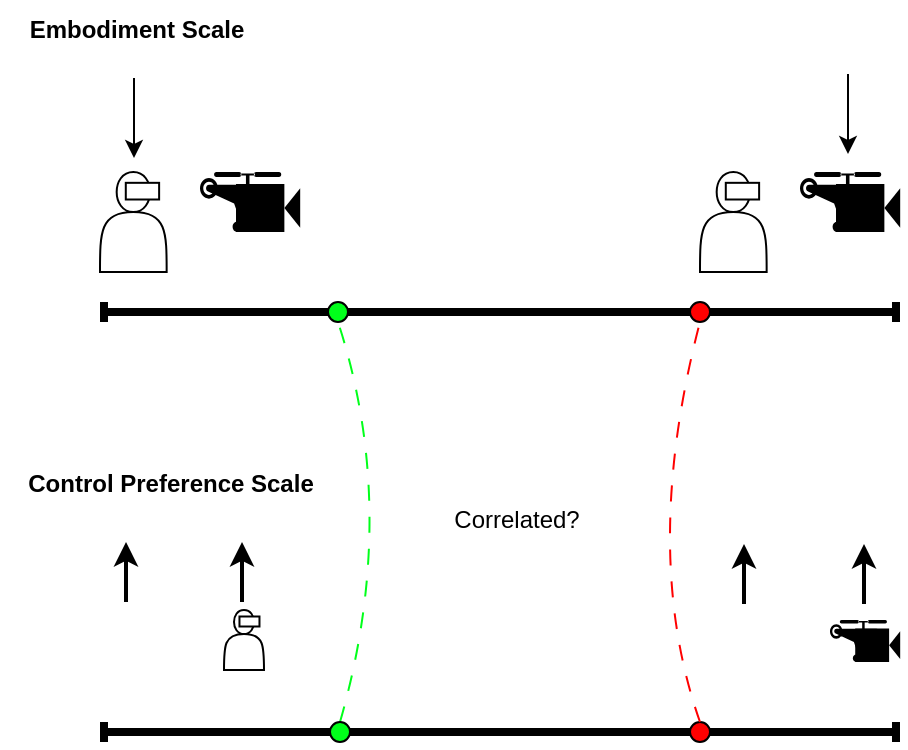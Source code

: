 <mxfile version="24.2.1" type="device" pages="5">
  <diagram name="Page-1" id="Hw_oLvoBOcRGQwmbV4XV">
    <mxGraphModel dx="788" dy="399" grid="1" gridSize="10" guides="1" tooltips="1" connect="1" arrows="1" fold="1" page="1" pageScale="1" pageWidth="827" pageHeight="1169" math="0" shadow="0">
      <root>
        <mxCell id="0" />
        <mxCell id="1" parent="0" />
        <mxCell id="vehygqz343pp9dZmZ9JP-5" value="" style="group" vertex="1" connectable="0" parent="1">
          <mxGeometry x="170" y="230" width="50.1" height="30" as="geometry" />
        </mxCell>
        <mxCell id="vehygqz343pp9dZmZ9JP-1" value="" style="shape=mxgraph.signs.tech.video_camera;html=1;pointerEvents=1;fillColor=#000000;strokeColor=none;verticalLabelPosition=bottom;verticalAlign=top;align=center;" vertex="1" parent="vehygqz343pp9dZmZ9JP-5">
          <mxGeometry x="18" y="6" width="32.1" height="24" as="geometry" />
        </mxCell>
        <mxCell id="vehygqz343pp9dZmZ9JP-4" value="" style="shape=mxgraph.signs.transportation.helicopter;html=1;pointerEvents=1;fillColor=#000000;strokeColor=none;verticalLabelPosition=bottom;verticalAlign=top;align=center;" vertex="1" parent="vehygqz343pp9dZmZ9JP-5">
          <mxGeometry width="42" height="30" as="geometry" />
        </mxCell>
        <mxCell id="vehygqz343pp9dZmZ9JP-7" value="" style="group" vertex="1" connectable="0" parent="1">
          <mxGeometry x="120" y="230" width="33.33" height="50" as="geometry" />
        </mxCell>
        <mxCell id="vehygqz343pp9dZmZ9JP-3" value="" style="shape=actor;whiteSpace=wrap;html=1;" vertex="1" parent="vehygqz343pp9dZmZ9JP-7">
          <mxGeometry width="33.33" height="50" as="geometry" />
        </mxCell>
        <mxCell id="vehygqz343pp9dZmZ9JP-6" value="" style="rounded=0;whiteSpace=wrap;html=1;fillColor=#FFFFFF;" vertex="1" parent="vehygqz343pp9dZmZ9JP-7">
          <mxGeometry x="12.895" y="5.417" width="16.665" height="8.333" as="geometry" />
        </mxCell>
        <mxCell id="vehygqz343pp9dZmZ9JP-8" value="" style="group" vertex="1" connectable="0" parent="1">
          <mxGeometry x="470" y="230" width="50.1" height="30" as="geometry" />
        </mxCell>
        <mxCell id="vehygqz343pp9dZmZ9JP-9" value="" style="shape=mxgraph.signs.tech.video_camera;html=1;pointerEvents=1;fillColor=#000000;strokeColor=none;verticalLabelPosition=bottom;verticalAlign=top;align=center;" vertex="1" parent="vehygqz343pp9dZmZ9JP-8">
          <mxGeometry x="18" y="6" width="32.1" height="24" as="geometry" />
        </mxCell>
        <mxCell id="vehygqz343pp9dZmZ9JP-10" value="" style="shape=mxgraph.signs.transportation.helicopter;html=1;pointerEvents=1;fillColor=#000000;strokeColor=none;verticalLabelPosition=bottom;verticalAlign=top;align=center;" vertex="1" parent="vehygqz343pp9dZmZ9JP-8">
          <mxGeometry width="42" height="30" as="geometry" />
        </mxCell>
        <mxCell id="vehygqz343pp9dZmZ9JP-11" value="" style="group" vertex="1" connectable="0" parent="1">
          <mxGeometry x="420" y="230" width="33.33" height="50" as="geometry" />
        </mxCell>
        <mxCell id="vehygqz343pp9dZmZ9JP-12" value="" style="shape=actor;whiteSpace=wrap;html=1;" vertex="1" parent="vehygqz343pp9dZmZ9JP-11">
          <mxGeometry width="33.33" height="50" as="geometry" />
        </mxCell>
        <mxCell id="vehygqz343pp9dZmZ9JP-13" value="" style="rounded=0;whiteSpace=wrap;html=1;fillColor=#FFFFFF;" vertex="1" parent="vehygqz343pp9dZmZ9JP-11">
          <mxGeometry x="12.895" y="5.417" width="16.665" height="8.333" as="geometry" />
        </mxCell>
        <mxCell id="vehygqz343pp9dZmZ9JP-14" value="" style="endArrow=classic;html=1;rounded=0;" edge="1" parent="1">
          <mxGeometry width="50" height="50" relative="1" as="geometry">
            <mxPoint x="137" y="183" as="sourcePoint" />
            <mxPoint x="137" y="223" as="targetPoint" />
          </mxGeometry>
        </mxCell>
        <mxCell id="vehygqz343pp9dZmZ9JP-15" value="" style="endArrow=classic;html=1;rounded=0;" edge="1" parent="1">
          <mxGeometry width="50" height="50" relative="1" as="geometry">
            <mxPoint x="494" y="181" as="sourcePoint" />
            <mxPoint x="494" y="221" as="targetPoint" />
          </mxGeometry>
        </mxCell>
        <mxCell id="vehygqz343pp9dZmZ9JP-16" value="" style="endArrow=none;html=1;rounded=0;strokeWidth=4;" edge="1" parent="1">
          <mxGeometry width="50" height="50" relative="1" as="geometry">
            <mxPoint x="120" y="300" as="sourcePoint" />
            <mxPoint x="520" y="300" as="targetPoint" />
          </mxGeometry>
        </mxCell>
        <mxCell id="vehygqz343pp9dZmZ9JP-17" value="" style="endArrow=none;html=1;rounded=0;strokeWidth=4;" edge="1" parent="1">
          <mxGeometry width="50" height="50" relative="1" as="geometry">
            <mxPoint x="122" y="295" as="sourcePoint" />
            <mxPoint x="122" y="305" as="targetPoint" />
          </mxGeometry>
        </mxCell>
        <mxCell id="vehygqz343pp9dZmZ9JP-18" value="" style="endArrow=none;html=1;rounded=0;strokeWidth=4;" edge="1" parent="1">
          <mxGeometry width="50" height="50" relative="1" as="geometry">
            <mxPoint x="518" y="295" as="sourcePoint" />
            <mxPoint x="518" y="305" as="targetPoint" />
          </mxGeometry>
        </mxCell>
        <mxCell id="vehygqz343pp9dZmZ9JP-19" value="&lt;b&gt;Embodiment Scale&lt;/b&gt;" style="text;html=1;align=center;verticalAlign=middle;resizable=0;points=[];autosize=1;strokeColor=none;fillColor=none;" vertex="1" parent="1">
          <mxGeometry x="73" y="144" width="130" height="30" as="geometry" />
        </mxCell>
        <mxCell id="vehygqz343pp9dZmZ9JP-26" value="" style="group" vertex="1" connectable="0" parent="1">
          <mxGeometry x="485" y="454" width="35.1" height="21.02" as="geometry" />
        </mxCell>
        <mxCell id="vehygqz343pp9dZmZ9JP-27" value="" style="shape=mxgraph.signs.tech.video_camera;html=1;pointerEvents=1;fillColor=#000000;strokeColor=none;verticalLabelPosition=bottom;verticalAlign=top;align=center;" vertex="1" parent="vehygqz343pp9dZmZ9JP-26">
          <mxGeometry x="12.611" y="4.204" width="22.489" height="16.816" as="geometry" />
        </mxCell>
        <mxCell id="vehygqz343pp9dZmZ9JP-28" value="" style="shape=mxgraph.signs.transportation.helicopter;html=1;pointerEvents=1;fillColor=#000000;strokeColor=none;verticalLabelPosition=bottom;verticalAlign=top;align=center;" vertex="1" parent="vehygqz343pp9dZmZ9JP-26">
          <mxGeometry width="29.425" height="21.02" as="geometry" />
        </mxCell>
        <mxCell id="vehygqz343pp9dZmZ9JP-34" value="" style="endArrow=none;html=1;rounded=0;strokeWidth=4;" edge="1" parent="1">
          <mxGeometry width="50" height="50" relative="1" as="geometry">
            <mxPoint x="120" y="510" as="sourcePoint" />
            <mxPoint x="520" y="510" as="targetPoint" />
          </mxGeometry>
        </mxCell>
        <mxCell id="vehygqz343pp9dZmZ9JP-35" value="" style="endArrow=none;html=1;rounded=0;strokeWidth=4;" edge="1" parent="1">
          <mxGeometry width="50" height="50" relative="1" as="geometry">
            <mxPoint x="122" y="505" as="sourcePoint" />
            <mxPoint x="122" y="515" as="targetPoint" />
          </mxGeometry>
        </mxCell>
        <mxCell id="vehygqz343pp9dZmZ9JP-36" value="" style="endArrow=none;html=1;rounded=0;strokeWidth=4;" edge="1" parent="1">
          <mxGeometry width="50" height="50" relative="1" as="geometry">
            <mxPoint x="518" y="505" as="sourcePoint" />
            <mxPoint x="518" y="515" as="targetPoint" />
          </mxGeometry>
        </mxCell>
        <mxCell id="vehygqz343pp9dZmZ9JP-37" value="&lt;b&gt;Control Preference Scale&lt;/b&gt;" style="text;html=1;align=center;verticalAlign=middle;resizable=0;points=[];autosize=1;strokeColor=none;fillColor=none;" vertex="1" parent="1">
          <mxGeometry x="70" y="371" width="170" height="30" as="geometry" />
        </mxCell>
        <mxCell id="vehygqz343pp9dZmZ9JP-40" value="" style="ellipse;fillColor=#00FF1A;" vertex="1" parent="1">
          <mxGeometry x="234" y="295" width="10" height="10" as="geometry" />
        </mxCell>
        <mxCell id="vehygqz343pp9dZmZ9JP-42" value="" style="ellipse;fillColor=#FF0000;" vertex="1" parent="1">
          <mxGeometry x="415" y="505" width="10" height="10" as="geometry" />
        </mxCell>
        <mxCell id="vehygqz343pp9dZmZ9JP-45" value="" style="ellipse;fillColor=#FF0000;" vertex="1" parent="1">
          <mxGeometry x="415" y="295" width="10" height="10" as="geometry" />
        </mxCell>
        <mxCell id="vehygqz343pp9dZmZ9JP-47" value="" style="curved=1;endArrow=none;html=1;rounded=0;endFill=0;dashed=1;dashPattern=8 8;entryX=0.5;entryY=1;entryDx=0;entryDy=0;exitX=0.5;exitY=0;exitDx=0;exitDy=0;strokeColor=#FF0000;" edge="1" parent="1" source="vehygqz343pp9dZmZ9JP-42" target="vehygqz343pp9dZmZ9JP-45">
          <mxGeometry width="50" height="50" relative="1" as="geometry">
            <mxPoint x="290" y="410" as="sourcePoint" />
            <mxPoint x="340" y="360" as="targetPoint" />
            <Array as="points">
              <mxPoint x="390" y="420" />
            </Array>
          </mxGeometry>
        </mxCell>
        <mxCell id="vehygqz343pp9dZmZ9JP-48" value="" style="curved=1;endArrow=none;html=1;rounded=0;endFill=0;dashed=1;dashPattern=8 8;entryX=0.5;entryY=1;entryDx=0;entryDy=0;exitX=0.5;exitY=0;exitDx=0;exitDy=0;strokeColor=#00FF1A;" edge="1" parent="1" source="vehygqz343pp9dZmZ9JP-41" target="vehygqz343pp9dZmZ9JP-40">
          <mxGeometry width="50" height="50" relative="1" as="geometry">
            <mxPoint x="275" y="505" as="sourcePoint" />
            <mxPoint x="275" y="305" as="targetPoint" />
            <Array as="points">
              <mxPoint x="270" y="400" />
            </Array>
          </mxGeometry>
        </mxCell>
        <mxCell id="vehygqz343pp9dZmZ9JP-49" value="Correlated?" style="text;html=1;align=center;verticalAlign=middle;resizable=0;points=[];autosize=1;strokeColor=none;fillColor=none;" vertex="1" parent="1">
          <mxGeometry x="283" y="389" width="90" height="30" as="geometry" />
        </mxCell>
        <mxCell id="vehygqz343pp9dZmZ9JP-51" value="" style="shape=image;html=1;verticalAlign=top;verticalLabelPosition=bottom;labelBackgroundColor=#ffffff;imageAspect=0;aspect=fixed;image=https://cdn1.iconfinder.com/data/icons/bootstrap-vol-3/16/joystick-128.png" vertex="1" parent="1">
          <mxGeometry x="429" y="450" width="26" height="26" as="geometry" />
        </mxCell>
        <mxCell id="vehygqz343pp9dZmZ9JP-52" value="" style="shape=image;html=1;verticalAlign=top;verticalLabelPosition=bottom;labelBackgroundColor=#ffffff;imageAspect=0;aspect=fixed;image=https://cdn2.iconfinder.com/data/icons/css-vol-2/24/math-equal-128.png" vertex="1" parent="1">
          <mxGeometry x="456" y="450.02" width="30" height="30" as="geometry" />
        </mxCell>
        <mxCell id="vehygqz343pp9dZmZ9JP-56" value="" style="shape=image;html=1;verticalAlign=top;verticalLabelPosition=bottom;labelBackgroundColor=#ffffff;imageAspect=0;aspect=fixed;image=https://cdn1.iconfinder.com/data/icons/bootstrap-vol-3/16/joystick-128.png" vertex="1" parent="1">
          <mxGeometry x="120" y="449" width="26" height="26" as="geometry" />
        </mxCell>
        <mxCell id="vehygqz343pp9dZmZ9JP-57" value="" style="shape=image;html=1;verticalAlign=top;verticalLabelPosition=bottom;labelBackgroundColor=#ffffff;imageAspect=0;aspect=fixed;image=https://cdn2.iconfinder.com/data/icons/css-vol-2/24/math-equal-128.png" vertex="1" parent="1">
          <mxGeometry x="147" y="449.02" width="30" height="30" as="geometry" />
        </mxCell>
        <mxCell id="vehygqz343pp9dZmZ9JP-58" value="" style="group" vertex="1" connectable="0" parent="1">
          <mxGeometry x="182" y="449" width="20" height="30" as="geometry" />
        </mxCell>
        <mxCell id="vehygqz343pp9dZmZ9JP-59" value="" style="shape=actor;whiteSpace=wrap;html=1;" vertex="1" parent="vehygqz343pp9dZmZ9JP-58">
          <mxGeometry width="20" height="30" as="geometry" />
        </mxCell>
        <mxCell id="vehygqz343pp9dZmZ9JP-60" value="" style="rounded=0;whiteSpace=wrap;html=1;fillColor=#FFFFFF;" vertex="1" parent="vehygqz343pp9dZmZ9JP-58">
          <mxGeometry x="7.737" y="3.25" width="10" height="5.0" as="geometry" />
        </mxCell>
        <mxCell id="vehygqz343pp9dZmZ9JP-63" value="" style="endArrow=classic;html=1;rounded=0;strokeWidth=2;" edge="1" parent="1">
          <mxGeometry width="50" height="50" relative="1" as="geometry">
            <mxPoint x="133" y="445" as="sourcePoint" />
            <mxPoint x="133" y="415" as="targetPoint" />
          </mxGeometry>
        </mxCell>
        <mxCell id="vehygqz343pp9dZmZ9JP-64" value="" style="endArrow=classic;html=1;rounded=0;strokeWidth=2;" edge="1" parent="1">
          <mxGeometry width="50" height="50" relative="1" as="geometry">
            <mxPoint x="191" y="445" as="sourcePoint" />
            <mxPoint x="191" y="415" as="targetPoint" />
          </mxGeometry>
        </mxCell>
        <mxCell id="vehygqz343pp9dZmZ9JP-65" value="" style="endArrow=classic;html=1;rounded=0;strokeWidth=2;" edge="1" parent="1">
          <mxGeometry width="50" height="50" relative="1" as="geometry">
            <mxPoint x="442" y="446" as="sourcePoint" />
            <mxPoint x="442" y="416" as="targetPoint" />
          </mxGeometry>
        </mxCell>
        <mxCell id="vehygqz343pp9dZmZ9JP-66" value="" style="endArrow=classic;html=1;rounded=0;strokeWidth=2;" edge="1" parent="1">
          <mxGeometry width="50" height="50" relative="1" as="geometry">
            <mxPoint x="502" y="446" as="sourcePoint" />
            <mxPoint x="502" y="416" as="targetPoint" />
          </mxGeometry>
        </mxCell>
        <mxCell id="vehygqz343pp9dZmZ9JP-41" value="" style="ellipse;fillColor=#00FF1A;" vertex="1" parent="1">
          <mxGeometry x="235" y="505" width="10" height="10" as="geometry" />
        </mxCell>
      </root>
    </mxGraphModel>
  </diagram>
  <diagram id="EZEtVNWR3YcYlyuDSteE" name="Page-2">
    <mxGraphModel dx="1221" dy="618" grid="1" gridSize="10" guides="1" tooltips="1" connect="1" arrows="1" fold="1" page="1" pageScale="1" pageWidth="827" pageHeight="1169" math="0" shadow="0">
      <root>
        <mxCell id="0" />
        <mxCell id="1" parent="0" />
        <mxCell id="pEe30Xr8-yfohyJ3w2pC-1" value="" style="group" vertex="1" connectable="0" parent="1">
          <mxGeometry x="170" y="230" width="50.1" height="30" as="geometry" />
        </mxCell>
        <mxCell id="pEe30Xr8-yfohyJ3w2pC-2" value="" style="shape=mxgraph.signs.tech.video_camera;html=1;pointerEvents=1;fillColor=#000000;strokeColor=none;verticalLabelPosition=bottom;verticalAlign=top;align=center;" vertex="1" parent="pEe30Xr8-yfohyJ3w2pC-1">
          <mxGeometry x="18" y="6" width="32.1" height="24" as="geometry" />
        </mxCell>
        <mxCell id="pEe30Xr8-yfohyJ3w2pC-3" value="" style="shape=mxgraph.signs.transportation.helicopter;html=1;pointerEvents=1;fillColor=#000000;strokeColor=none;verticalLabelPosition=bottom;verticalAlign=top;align=center;" vertex="1" parent="pEe30Xr8-yfohyJ3w2pC-1">
          <mxGeometry width="42" height="30" as="geometry" />
        </mxCell>
        <mxCell id="pEe30Xr8-yfohyJ3w2pC-4" value="" style="group" vertex="1" connectable="0" parent="1">
          <mxGeometry x="120" y="230" width="33.33" height="50" as="geometry" />
        </mxCell>
        <mxCell id="pEe30Xr8-yfohyJ3w2pC-5" value="" style="shape=actor;whiteSpace=wrap;html=1;" vertex="1" parent="pEe30Xr8-yfohyJ3w2pC-4">
          <mxGeometry width="33.33" height="50" as="geometry" />
        </mxCell>
        <mxCell id="pEe30Xr8-yfohyJ3w2pC-6" value="" style="rounded=0;whiteSpace=wrap;html=1;fillColor=#FFFFFF;" vertex="1" parent="pEe30Xr8-yfohyJ3w2pC-4">
          <mxGeometry x="12.895" y="5.417" width="16.665" height="8.333" as="geometry" />
        </mxCell>
        <mxCell id="pEe30Xr8-yfohyJ3w2pC-7" value="" style="group" vertex="1" connectable="0" parent="1">
          <mxGeometry x="470" y="230" width="50.1" height="30" as="geometry" />
        </mxCell>
        <mxCell id="pEe30Xr8-yfohyJ3w2pC-8" value="" style="shape=mxgraph.signs.tech.video_camera;html=1;pointerEvents=1;fillColor=#000000;strokeColor=none;verticalLabelPosition=bottom;verticalAlign=top;align=center;" vertex="1" parent="pEe30Xr8-yfohyJ3w2pC-7">
          <mxGeometry x="18" y="6" width="32.1" height="24" as="geometry" />
        </mxCell>
        <mxCell id="pEe30Xr8-yfohyJ3w2pC-9" value="" style="shape=mxgraph.signs.transportation.helicopter;html=1;pointerEvents=1;fillColor=#000000;strokeColor=none;verticalLabelPosition=bottom;verticalAlign=top;align=center;" vertex="1" parent="pEe30Xr8-yfohyJ3w2pC-7">
          <mxGeometry width="42" height="30" as="geometry" />
        </mxCell>
        <mxCell id="pEe30Xr8-yfohyJ3w2pC-10" value="" style="group" vertex="1" connectable="0" parent="1">
          <mxGeometry x="420" y="230" width="33.33" height="50" as="geometry" />
        </mxCell>
        <mxCell id="pEe30Xr8-yfohyJ3w2pC-11" value="" style="shape=actor;whiteSpace=wrap;html=1;" vertex="1" parent="pEe30Xr8-yfohyJ3w2pC-10">
          <mxGeometry width="33.33" height="50" as="geometry" />
        </mxCell>
        <mxCell id="pEe30Xr8-yfohyJ3w2pC-12" value="" style="rounded=0;whiteSpace=wrap;html=1;fillColor=#FFFFFF;" vertex="1" parent="pEe30Xr8-yfohyJ3w2pC-10">
          <mxGeometry x="12.895" y="5.417" width="16.665" height="8.333" as="geometry" />
        </mxCell>
        <mxCell id="pEe30Xr8-yfohyJ3w2pC-13" value="" style="endArrow=classic;html=1;rounded=0;" edge="1" parent="1">
          <mxGeometry width="50" height="50" relative="1" as="geometry">
            <mxPoint x="137" y="183" as="sourcePoint" />
            <mxPoint x="137" y="223" as="targetPoint" />
          </mxGeometry>
        </mxCell>
        <mxCell id="pEe30Xr8-yfohyJ3w2pC-14" value="" style="endArrow=classic;html=1;rounded=0;" edge="1" parent="1">
          <mxGeometry width="50" height="50" relative="1" as="geometry">
            <mxPoint x="494" y="181" as="sourcePoint" />
            <mxPoint x="494" y="221" as="targetPoint" />
          </mxGeometry>
        </mxCell>
        <mxCell id="pEe30Xr8-yfohyJ3w2pC-15" value="" style="endArrow=none;html=1;rounded=0;strokeWidth=4;" edge="1" parent="1">
          <mxGeometry width="50" height="50" relative="1" as="geometry">
            <mxPoint x="120" y="300" as="sourcePoint" />
            <mxPoint x="520" y="300" as="targetPoint" />
          </mxGeometry>
        </mxCell>
        <mxCell id="pEe30Xr8-yfohyJ3w2pC-16" value="" style="endArrow=none;html=1;rounded=0;strokeWidth=4;" edge="1" parent="1">
          <mxGeometry width="50" height="50" relative="1" as="geometry">
            <mxPoint x="122" y="295" as="sourcePoint" />
            <mxPoint x="122" y="305" as="targetPoint" />
          </mxGeometry>
        </mxCell>
        <mxCell id="pEe30Xr8-yfohyJ3w2pC-17" value="" style="endArrow=none;html=1;rounded=0;strokeWidth=4;" edge="1" parent="1">
          <mxGeometry width="50" height="50" relative="1" as="geometry">
            <mxPoint x="518" y="295" as="sourcePoint" />
            <mxPoint x="518" y="305" as="targetPoint" />
          </mxGeometry>
        </mxCell>
      </root>
    </mxGraphModel>
  </diagram>
  <diagram id="bu1IDs__n085QtDNJpD0" name="Page-3">
    <mxGraphModel dx="611" dy="309" grid="1" gridSize="10" guides="1" tooltips="1" connect="1" arrows="1" fold="1" page="1" pageScale="1" pageWidth="827" pageHeight="1169" math="0" shadow="0">
      <root>
        <mxCell id="0" />
        <mxCell id="1" parent="0" />
        <mxCell id="1mJ9LymfSdKOPMOFeYNz-4" value="" style="group" vertex="1" connectable="0" parent="1">
          <mxGeometry x="120" y="230" width="33.33" height="50" as="geometry" />
        </mxCell>
        <mxCell id="1mJ9LymfSdKOPMOFeYNz-5" value="" style="shape=actor;whiteSpace=wrap;html=1;" vertex="1" parent="1mJ9LymfSdKOPMOFeYNz-4">
          <mxGeometry width="33.33" height="50" as="geometry" />
        </mxCell>
        <mxCell id="1mJ9LymfSdKOPMOFeYNz-6" value="" style="rounded=0;whiteSpace=wrap;html=1;fillColor=#FFFFFF;" vertex="1" parent="1mJ9LymfSdKOPMOFeYNz-4">
          <mxGeometry x="12.895" y="5.417" width="16.665" height="8.333" as="geometry" />
        </mxCell>
        <mxCell id="1mJ9LymfSdKOPMOFeYNz-10" value="" style="group" vertex="1" connectable="0" parent="1">
          <mxGeometry x="420" y="230" width="33.33" height="50" as="geometry" />
        </mxCell>
        <mxCell id="1mJ9LymfSdKOPMOFeYNz-11" value="" style="shape=actor;whiteSpace=wrap;html=1;" vertex="1" parent="1mJ9LymfSdKOPMOFeYNz-10">
          <mxGeometry width="33.33" height="50" as="geometry" />
        </mxCell>
        <mxCell id="1mJ9LymfSdKOPMOFeYNz-12" value="" style="rounded=0;whiteSpace=wrap;html=1;fillColor=#FFFFFF;" vertex="1" parent="1mJ9LymfSdKOPMOFeYNz-10">
          <mxGeometry x="12.895" y="5.417" width="16.665" height="8.333" as="geometry" />
        </mxCell>
        <mxCell id="1mJ9LymfSdKOPMOFeYNz-13" value="" style="endArrow=classic;html=1;rounded=0;" edge="1" parent="1">
          <mxGeometry width="50" height="50" relative="1" as="geometry">
            <mxPoint x="137" y="183" as="sourcePoint" />
            <mxPoint x="137" y="223" as="targetPoint" />
          </mxGeometry>
        </mxCell>
        <mxCell id="1mJ9LymfSdKOPMOFeYNz-15" value="" style="endArrow=none;html=1;rounded=0;strokeWidth=4;" edge="1" parent="1">
          <mxGeometry width="50" height="50" relative="1" as="geometry">
            <mxPoint x="120" y="300" as="sourcePoint" />
            <mxPoint x="520" y="300" as="targetPoint" />
          </mxGeometry>
        </mxCell>
        <mxCell id="1mJ9LymfSdKOPMOFeYNz-16" value="" style="endArrow=none;html=1;rounded=0;strokeWidth=4;" edge="1" parent="1">
          <mxGeometry width="50" height="50" relative="1" as="geometry">
            <mxPoint x="122" y="295" as="sourcePoint" />
            <mxPoint x="122" y="305" as="targetPoint" />
          </mxGeometry>
        </mxCell>
        <mxCell id="1mJ9LymfSdKOPMOFeYNz-17" value="" style="endArrow=none;html=1;rounded=0;strokeWidth=4;" edge="1" parent="1">
          <mxGeometry width="50" height="50" relative="1" as="geometry">
            <mxPoint x="518" y="295" as="sourcePoint" />
            <mxPoint x="518" y="305" as="targetPoint" />
          </mxGeometry>
        </mxCell>
        <mxCell id="gf2DaZQGIWGOhVGgJ7GZ-4" value="" style="group" vertex="1" connectable="0" parent="1">
          <mxGeometry x="176.15" y="220" width="53.85" height="46.42" as="geometry" />
        </mxCell>
        <mxCell id="1mJ9LymfSdKOPMOFeYNz-2" value="" style="shape=mxgraph.signs.tech.video_camera;html=1;pointerEvents=1;fillColor=#000000;strokeColor=none;verticalLabelPosition=bottom;verticalAlign=top;align=center;rotation=30;" vertex="1" parent="gf2DaZQGIWGOhVGgJ7GZ-4">
          <mxGeometry x="2.596" y="4.485" width="21.648" height="16.774" as="geometry" />
        </mxCell>
        <mxCell id="gf2DaZQGIWGOhVGgJ7GZ-3" value="" style="html=1;whiteSpace=wrap;shape=isoCube2;backgroundOutline=1;isoAngle=15;" vertex="1" parent="gf2DaZQGIWGOhVGgJ7GZ-4">
          <mxGeometry x="29.572" y="18.463" width="24.278" height="27.957" as="geometry" />
        </mxCell>
        <mxCell id="gf2DaZQGIWGOhVGgJ7GZ-5" value="" style="group" vertex="1" connectable="0" parent="1">
          <mxGeometry x="466.15" y="223" width="53.85" height="46.42" as="geometry" />
        </mxCell>
        <mxCell id="gf2DaZQGIWGOhVGgJ7GZ-6" value="" style="shape=mxgraph.signs.tech.video_camera;html=1;pointerEvents=1;fillColor=#000000;strokeColor=none;verticalLabelPosition=bottom;verticalAlign=top;align=center;rotation=30;" vertex="1" parent="gf2DaZQGIWGOhVGgJ7GZ-5">
          <mxGeometry x="2.596" y="4.485" width="21.648" height="16.774" as="geometry" />
        </mxCell>
        <mxCell id="gf2DaZQGIWGOhVGgJ7GZ-7" value="" style="html=1;whiteSpace=wrap;shape=isoCube2;backgroundOutline=1;isoAngle=15;" vertex="1" parent="gf2DaZQGIWGOhVGgJ7GZ-5">
          <mxGeometry x="29.572" y="18.463" width="24.278" height="27.957" as="geometry" />
        </mxCell>
        <mxCell id="gf2DaZQGIWGOhVGgJ7GZ-8" value="" style="endArrow=classic;html=1;rounded=0;" edge="1" parent="1">
          <mxGeometry width="50" height="50" relative="1" as="geometry">
            <mxPoint x="477" y="182" as="sourcePoint" />
            <mxPoint x="477" y="222" as="targetPoint" />
          </mxGeometry>
        </mxCell>
      </root>
    </mxGraphModel>
  </diagram>
  <diagram id="zVsDJydff8knp_EMNSzq" name="Page-4">
    <mxGraphModel dx="1221" dy="618" grid="1" gridSize="10" guides="1" tooltips="1" connect="1" arrows="1" fold="1" page="1" pageScale="1" pageWidth="827" pageHeight="1169" math="0" shadow="0">
      <root>
        <mxCell id="0" />
        <mxCell id="1" parent="0" />
        <mxCell id="-O57I0tBm-msWmCK1w6W-19" value="" style="group" vertex="1" connectable="0" parent="1">
          <mxGeometry x="485" y="224" width="35.1" height="21.02" as="geometry" />
        </mxCell>
        <mxCell id="-O57I0tBm-msWmCK1w6W-20" value="" style="shape=mxgraph.signs.tech.video_camera;html=1;pointerEvents=1;fillColor=#000000;strokeColor=none;verticalLabelPosition=bottom;verticalAlign=top;align=center;" vertex="1" parent="-O57I0tBm-msWmCK1w6W-19">
          <mxGeometry x="12.611" y="4.204" width="22.489" height="16.816" as="geometry" />
        </mxCell>
        <mxCell id="-O57I0tBm-msWmCK1w6W-21" value="" style="shape=mxgraph.signs.transportation.helicopter;html=1;pointerEvents=1;fillColor=#000000;strokeColor=none;verticalLabelPosition=bottom;verticalAlign=top;align=center;" vertex="1" parent="-O57I0tBm-msWmCK1w6W-19">
          <mxGeometry width="29.425" height="21.02" as="geometry" />
        </mxCell>
        <mxCell id="-O57I0tBm-msWmCK1w6W-22" value="" style="endArrow=none;html=1;rounded=0;strokeWidth=4;" edge="1" parent="1">
          <mxGeometry width="50" height="50" relative="1" as="geometry">
            <mxPoint x="120" y="280" as="sourcePoint" />
            <mxPoint x="520" y="280" as="targetPoint" />
          </mxGeometry>
        </mxCell>
        <mxCell id="-O57I0tBm-msWmCK1w6W-23" value="" style="endArrow=none;html=1;rounded=0;strokeWidth=4;" edge="1" parent="1">
          <mxGeometry width="50" height="50" relative="1" as="geometry">
            <mxPoint x="122" y="275" as="sourcePoint" />
            <mxPoint x="122" y="285" as="targetPoint" />
          </mxGeometry>
        </mxCell>
        <mxCell id="-O57I0tBm-msWmCK1w6W-24" value="" style="endArrow=none;html=1;rounded=0;strokeWidth=4;" edge="1" parent="1">
          <mxGeometry width="50" height="50" relative="1" as="geometry">
            <mxPoint x="518" y="275" as="sourcePoint" />
            <mxPoint x="518" y="285" as="targetPoint" />
          </mxGeometry>
        </mxCell>
        <mxCell id="-O57I0tBm-msWmCK1w6W-32" value="" style="shape=image;html=1;verticalAlign=top;verticalLabelPosition=bottom;labelBackgroundColor=#ffffff;imageAspect=0;aspect=fixed;image=https://cdn1.iconfinder.com/data/icons/bootstrap-vol-3/16/joystick-128.png" vertex="1" parent="1">
          <mxGeometry x="429" y="220" width="26" height="26" as="geometry" />
        </mxCell>
        <mxCell id="-O57I0tBm-msWmCK1w6W-33" value="" style="shape=image;html=1;verticalAlign=top;verticalLabelPosition=bottom;labelBackgroundColor=#ffffff;imageAspect=0;aspect=fixed;image=https://cdn2.iconfinder.com/data/icons/css-vol-2/24/math-equal-128.png" vertex="1" parent="1">
          <mxGeometry x="456" y="220.02" width="30" height="30" as="geometry" />
        </mxCell>
        <mxCell id="-O57I0tBm-msWmCK1w6W-34" value="" style="shape=image;html=1;verticalAlign=top;verticalLabelPosition=bottom;labelBackgroundColor=#ffffff;imageAspect=0;aspect=fixed;image=https://cdn1.iconfinder.com/data/icons/bootstrap-vol-3/16/joystick-128.png" vertex="1" parent="1">
          <mxGeometry x="120" y="219" width="26" height="26" as="geometry" />
        </mxCell>
        <mxCell id="-O57I0tBm-msWmCK1w6W-35" value="" style="shape=image;html=1;verticalAlign=top;verticalLabelPosition=bottom;labelBackgroundColor=#ffffff;imageAspect=0;aspect=fixed;image=https://cdn2.iconfinder.com/data/icons/css-vol-2/24/math-equal-128.png" vertex="1" parent="1">
          <mxGeometry x="147" y="219.02" width="30" height="30" as="geometry" />
        </mxCell>
        <mxCell id="-O57I0tBm-msWmCK1w6W-36" value="" style="group" vertex="1" connectable="0" parent="1">
          <mxGeometry x="182" y="219" width="20" height="30" as="geometry" />
        </mxCell>
        <mxCell id="-O57I0tBm-msWmCK1w6W-37" value="" style="shape=actor;whiteSpace=wrap;html=1;" vertex="1" parent="-O57I0tBm-msWmCK1w6W-36">
          <mxGeometry width="20" height="30" as="geometry" />
        </mxCell>
        <mxCell id="-O57I0tBm-msWmCK1w6W-38" value="" style="rounded=0;whiteSpace=wrap;html=1;fillColor=#FFFFFF;" vertex="1" parent="-O57I0tBm-msWmCK1w6W-36">
          <mxGeometry x="7.737" y="3.25" width="10" height="5.0" as="geometry" />
        </mxCell>
        <mxCell id="-O57I0tBm-msWmCK1w6W-39" value="" style="endArrow=classic;html=1;rounded=0;strokeWidth=2;" edge="1" parent="1">
          <mxGeometry width="50" height="50" relative="1" as="geometry">
            <mxPoint x="133" y="215" as="sourcePoint" />
            <mxPoint x="133" y="185" as="targetPoint" />
          </mxGeometry>
        </mxCell>
        <mxCell id="-O57I0tBm-msWmCK1w6W-40" value="" style="endArrow=classic;html=1;rounded=0;strokeWidth=2;" edge="1" parent="1">
          <mxGeometry width="50" height="50" relative="1" as="geometry">
            <mxPoint x="191" y="215" as="sourcePoint" />
            <mxPoint x="191" y="185" as="targetPoint" />
          </mxGeometry>
        </mxCell>
        <mxCell id="-O57I0tBm-msWmCK1w6W-41" value="" style="endArrow=classic;html=1;rounded=0;strokeWidth=2;" edge="1" parent="1">
          <mxGeometry width="50" height="50" relative="1" as="geometry">
            <mxPoint x="442" y="216" as="sourcePoint" />
            <mxPoint x="442" y="186" as="targetPoint" />
          </mxGeometry>
        </mxCell>
        <mxCell id="-O57I0tBm-msWmCK1w6W-42" value="" style="endArrow=classic;html=1;rounded=0;strokeWidth=2;" edge="1" parent="1">
          <mxGeometry width="50" height="50" relative="1" as="geometry">
            <mxPoint x="502" y="216" as="sourcePoint" />
            <mxPoint x="502" y="186" as="targetPoint" />
          </mxGeometry>
        </mxCell>
      </root>
    </mxGraphModel>
  </diagram>
  <diagram id="7TuRoyP0axYl4TuaFKlR" name="Page-5">
    <mxGraphModel dx="1357" dy="687" grid="1" gridSize="10" guides="1" tooltips="1" connect="1" arrows="1" fold="1" page="1" pageScale="1" pageWidth="827" pageHeight="1169" math="0" shadow="0">
      <root>
        <mxCell id="0" />
        <mxCell id="1" parent="0" />
        <mxCell id="KL6DTTCPxGK5ZPd_VorP-25" value="" style="group" vertex="1" connectable="0" parent="1">
          <mxGeometry x="79" y="100" width="340" height="530" as="geometry" />
        </mxCell>
        <mxCell id="KL6DTTCPxGK5ZPd_VorP-13" value="" style="group" vertex="1" connectable="0" parent="KL6DTTCPxGK5ZPd_VorP-25">
          <mxGeometry width="340" height="530" as="geometry" />
        </mxCell>
        <mxCell id="KL6DTTCPxGK5ZPd_VorP-7" value="" style="group" vertex="1" connectable="0" parent="KL6DTTCPxGK5ZPd_VorP-13">
          <mxGeometry x="-5" width="340" height="500" as="geometry" />
        </mxCell>
        <mxCell id="KL6DTTCPxGK5ZPd_VorP-1" value="" style="rounded=1;whiteSpace=wrap;html=1;fillColor=#141414;strokeColor=#3D7EFF;strokeWidth=4;" vertex="1" parent="KL6DTTCPxGK5ZPd_VorP-7">
          <mxGeometry width="340" height="500" as="geometry" />
        </mxCell>
        <mxCell id="KL6DTTCPxGK5ZPd_VorP-2" value="" style="endArrow=none;html=1;rounded=0;strokeColor=#FFFFFF;strokeWidth=6;" edge="1" parent="KL6DTTCPxGK5ZPd_VorP-7">
          <mxGeometry width="50" height="50" relative="1" as="geometry">
            <mxPoint x="20" y="90" as="sourcePoint" />
            <mxPoint x="319" y="89" as="targetPoint" />
          </mxGeometry>
        </mxCell>
        <mxCell id="KL6DTTCPxGK5ZPd_VorP-3" value="&lt;font style=&quot;font-size: 18px;&quot; color=&quot;#ffffff&quot;&gt;View Panel Title&lt;/font&gt;" style="text;html=1;align=center;verticalAlign=middle;resizable=0;points=[];autosize=1;strokeColor=none;fillColor=none;" vertex="1" parent="KL6DTTCPxGK5ZPd_VorP-7">
          <mxGeometry x="13" y="25" width="150" height="40" as="geometry" />
        </mxCell>
        <mxCell id="KL6DTTCPxGK5ZPd_VorP-4" value="&lt;font color=&quot;#ffffff&quot;&gt;Delete&lt;/font&gt;" style="rounded=1;whiteSpace=wrap;html=1;fillColor=#FF5E5E;strokeColor=none;" vertex="1" parent="KL6DTTCPxGK5ZPd_VorP-7">
          <mxGeometry x="273" y="25" width="50" height="40" as="geometry" />
        </mxCell>
        <mxCell id="KL6DTTCPxGK5ZPd_VorP-5" value="&lt;font color=&quot;#ffffff&quot;&gt;Select&lt;/font&gt;" style="rounded=1;whiteSpace=wrap;html=1;fillColor=#20690A;strokeColor=none;" vertex="1" parent="KL6DTTCPxGK5ZPd_VorP-7">
          <mxGeometry x="216" y="25" width="50" height="40" as="geometry" />
        </mxCell>
        <mxCell id="KL6DTTCPxGK5ZPd_VorP-6" value="&lt;font color=&quot;#ffffff&quot;&gt;Control&lt;br&gt;Mode&lt;/font&gt;" style="rounded=1;whiteSpace=wrap;html=1;fillColor=#052DAD;strokeColor=none;" vertex="1" parent="KL6DTTCPxGK5ZPd_VorP-7">
          <mxGeometry x="161" y="25" width="50" height="40" as="geometry" />
        </mxCell>
        <mxCell id="KL6DTTCPxGK5ZPd_VorP-14" value="" style="whiteSpace=wrap;html=1;aspect=fixed;" vertex="1" parent="KL6DTTCPxGK5ZPd_VorP-7">
          <mxGeometry x="21" y="119" width="300" height="300" as="geometry" />
        </mxCell>
        <mxCell id="KL6DTTCPxGK5ZPd_VorP-15" value="" style="shape=cube;whiteSpace=wrap;html=1;boundedLbl=1;backgroundOutline=1;darkOpacity=0.05;darkOpacity2=0.1;" vertex="1" parent="KL6DTTCPxGK5ZPd_VorP-7">
          <mxGeometry x="181" y="310" width="120" height="80" as="geometry" />
        </mxCell>
        <mxCell id="KL6DTTCPxGK5ZPd_VorP-22" value="" style="endArrow=none;html=1;rounded=0;exitX=0;exitY=0;exitDx=120;exitDy=50;exitPerimeter=0;entryX=1.006;entryY=0.817;entryDx=0;entryDy=0;entryPerimeter=0;" edge="1" parent="KL6DTTCPxGK5ZPd_VorP-7" source="KL6DTTCPxGK5ZPd_VorP-15" target="KL6DTTCPxGK5ZPd_VorP-14">
          <mxGeometry width="50" height="50" relative="1" as="geometry">
            <mxPoint x="206" y="350" as="sourcePoint" />
            <mxPoint x="256" y="300" as="targetPoint" />
          </mxGeometry>
        </mxCell>
        <mxCell id="KL6DTTCPxGK5ZPd_VorP-12" value="" style="shape=ext;double=1;rounded=1;whiteSpace=wrap;html=1;arcSize=50;strokeColor=none;fillColor=#616161;" vertex="1" parent="KL6DTTCPxGK5ZPd_VorP-13">
          <mxGeometry x="100" y="510" width="130" height="20" as="geometry" />
        </mxCell>
        <mxCell id="KL6DTTCPxGK5ZPd_VorP-17" value="" style="endArrow=none;html=1;rounded=0;entryX=0.383;entryY=0.703;entryDx=0;entryDy=0;entryPerimeter=0;" edge="1" parent="KL6DTTCPxGK5ZPd_VorP-25" target="KL6DTTCPxGK5ZPd_VorP-14">
          <mxGeometry width="50" height="50" relative="1" as="geometry">
            <mxPoint x="18" y="417" as="sourcePoint" />
            <mxPoint x="138" y="297" as="targetPoint" />
          </mxGeometry>
        </mxCell>
        <mxCell id="KL6DTTCPxGK5ZPd_VorP-18" value="" style="endArrow=none;html=1;rounded=0;entryX=0.375;entryY=0;entryDx=0;entryDy=0;entryPerimeter=0;" edge="1" parent="KL6DTTCPxGK5ZPd_VorP-25" target="KL6DTTCPxGK5ZPd_VorP-14">
          <mxGeometry width="50" height="50" relative="1" as="geometry">
            <mxPoint x="131" y="330" as="sourcePoint" />
            <mxPoint x="251" y="300" as="targetPoint" />
          </mxGeometry>
        </mxCell>
        <mxCell id="KL6DTTCPxGK5ZPd_VorP-21" value="" style="endArrow=none;html=1;rounded=0;entryX=0;entryY=0;entryDx=0;entryDy=30;entryPerimeter=0;" edge="1" parent="KL6DTTCPxGK5ZPd_VorP-25" target="KL6DTTCPxGK5ZPd_VorP-15">
          <mxGeometry width="50" height="50" relative="1" as="geometry">
            <mxPoint x="131" y="330" as="sourcePoint" />
            <mxPoint x="251" y="300" as="targetPoint" />
          </mxGeometry>
        </mxCell>
        <mxCell id="KL6DTTCPxGK5ZPd_VorP-26" value="" style="shape=mxgraph.signs.tech.video_camera;html=1;pointerEvents=1;fillColor=#000000;strokeColor=none;verticalLabelPosition=bottom;verticalAlign=top;align=center;" vertex="1" parent="1">
          <mxGeometry x="540" y="330" width="220.5" height="90" as="geometry" />
        </mxCell>
        <mxCell id="KL6DTTCPxGK5ZPd_VorP-27" value="" style="curved=1;endArrow=none;html=1;rounded=0;exitX=1;exitY=0.5;exitDx=0;exitDy=0;endFill=0;strokeColor=#3D7EFF;strokeWidth=5;entryX=0.286;entryY=1.037;entryDx=0;entryDy=0;entryPerimeter=0;" edge="1" parent="1" source="KL6DTTCPxGK5ZPd_VorP-12" target="KL6DTTCPxGK5ZPd_VorP-26">
          <mxGeometry width="50" height="50" relative="1" as="geometry">
            <mxPoint x="280" y="440" as="sourcePoint" />
            <mxPoint x="330" y="390" as="targetPoint" />
            <Array as="points">
              <mxPoint x="520" y="610" />
              <mxPoint x="600" y="530" />
            </Array>
          </mxGeometry>
        </mxCell>
      </root>
    </mxGraphModel>
  </diagram>
</mxfile>
